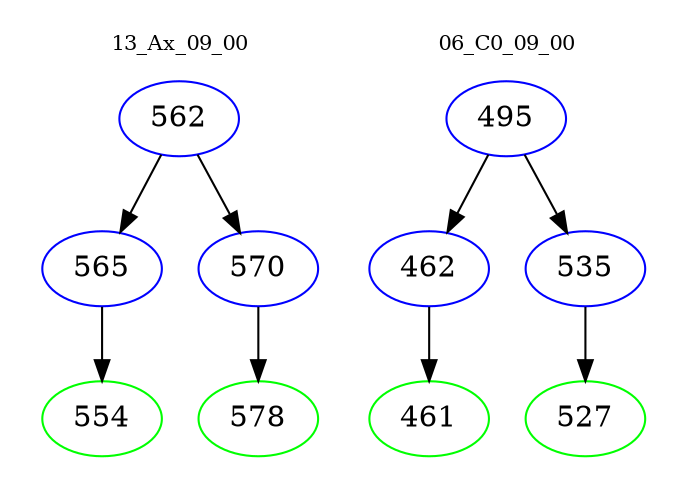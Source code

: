 digraph{
subgraph cluster_0 {
color = white
label = "13_Ax_09_00";
fontsize=10;
T0_562 [label="562", color="blue"]
T0_562 -> T0_565 [color="black"]
T0_565 [label="565", color="blue"]
T0_565 -> T0_554 [color="black"]
T0_554 [label="554", color="green"]
T0_562 -> T0_570 [color="black"]
T0_570 [label="570", color="blue"]
T0_570 -> T0_578 [color="black"]
T0_578 [label="578", color="green"]
}
subgraph cluster_1 {
color = white
label = "06_C0_09_00";
fontsize=10;
T1_495 [label="495", color="blue"]
T1_495 -> T1_462 [color="black"]
T1_462 [label="462", color="blue"]
T1_462 -> T1_461 [color="black"]
T1_461 [label="461", color="green"]
T1_495 -> T1_535 [color="black"]
T1_535 [label="535", color="blue"]
T1_535 -> T1_527 [color="black"]
T1_527 [label="527", color="green"]
}
}
